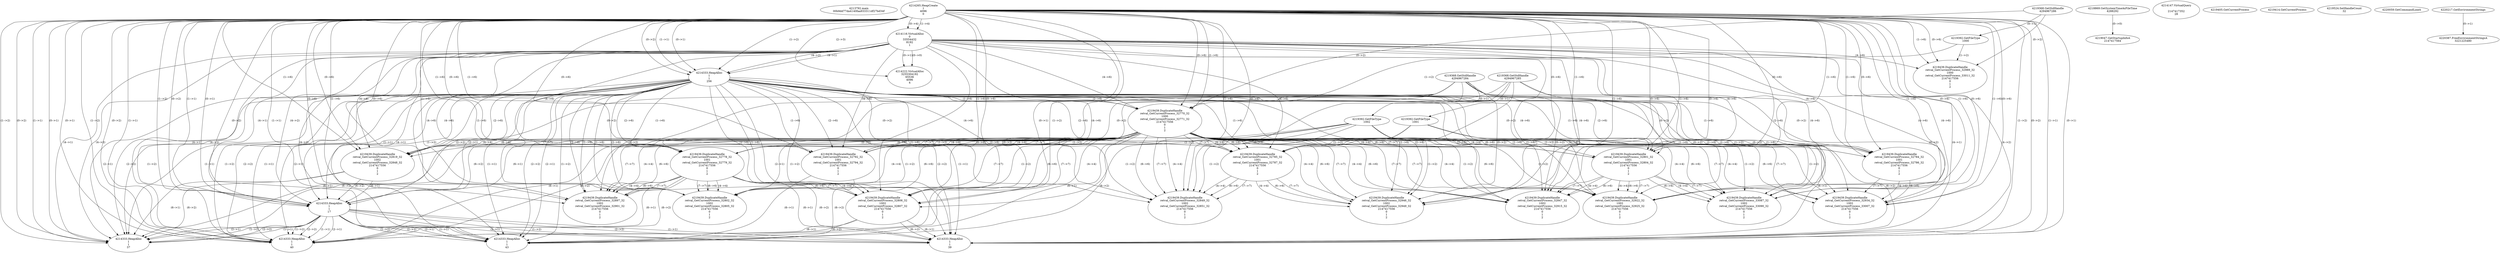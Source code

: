 // Global SCDG with merge call
digraph {
	0 [label="4213792.main
00b9dd77da4140faa933311df27bd34f"]
	1 [label="4214265.HeapCreate
1
4096
0"]
	2 [label="4218869.GetSystemTimeAsFileTime
4288292"]
	3 [label="4214116.VirtualAlloc
0
33554432
8192
1"]
	1 -> 3 [label="(1-->4)"]
	1 -> 3 [label="(0-->4)"]
	4 [label="4214147.VirtualQuery

2147417352
28"]
	5 [label="4214222.VirtualAlloc
3255304192
65536
4096
4"]
	3 -> 5 [label="(0-->1)"]
	1 -> 5 [label="(2-->3)"]
	3 -> 5 [label="(0-->0)"]
	6 [label="4219047.GetStartupInfoA
2147417564"]
	2 -> 6 [label="(0-->0)"]
	7 [label="4219368.GetStdHandle
4294967286"]
	8 [label="4219392.GetFileType
1000"]
	7 -> 8 [label="(0-->1)"]
	9 [label="4219405.GetCurrentProcess
"]
	10 [label="4219414.GetCurrentProcess
"]
	11 [label="4219439.DuplicateHandle
retval_GetCurrentProcess_32989_32
1000
retval_GetCurrentProcess_33011_32
2147417556
0
1
2"]
	7 -> 11 [label="(0-->2)"]
	8 -> 11 [label="(1-->2)"]
	1 -> 11 [label="(1-->6)"]
	1 -> 11 [label="(0-->6)"]
	3 -> 11 [label="(4-->6)"]
	12 [label="4214333.HeapAlloc
1
1
256"]
	1 -> 12 [label="(1-->1)"]
	1 -> 12 [label="(0-->1)"]
	3 -> 12 [label="(4-->1)"]
	1 -> 12 [label="(1-->2)"]
	1 -> 12 [label="(0-->2)"]
	3 -> 12 [label="(4-->2)"]
	13 [label="4219439.DuplicateHandle
retval_GetCurrentProcess_32770_32
1000
retval_GetCurrentProcess_32771_32
2147417556
0
1
2"]
	7 -> 13 [label="(0-->2)"]
	8 -> 13 [label="(1-->2)"]
	1 -> 13 [label="(1-->6)"]
	1 -> 13 [label="(0-->6)"]
	3 -> 13 [label="(4-->6)"]
	12 -> 13 [label="(1-->6)"]
	12 -> 13 [label="(2-->6)"]
	14 [label="4219368.GetStdHandle
4294967285"]
	15 [label="4219392.GetFileType
1001"]
	14 -> 15 [label="(0-->1)"]
	16 [label="4219368.GetStdHandle
4294967284"]
	17 [label="4219392.GetFileType
1002"]
	16 -> 17 [label="(0-->1)"]
	18 [label="4219439.DuplicateHandle
retval_GetCurrentProcess_32819_32
1002
retval_GetCurrentProcess_32848_32
2147417556
0
1
2"]
	16 -> 18 [label="(0-->2)"]
	17 -> 18 [label="(1-->2)"]
	13 -> 18 [label="(4-->4)"]
	1 -> 18 [label="(1-->6)"]
	1 -> 18 [label="(0-->6)"]
	3 -> 18 [label="(4-->6)"]
	12 -> 18 [label="(1-->6)"]
	12 -> 18 [label="(2-->6)"]
	13 -> 18 [label="(6-->6)"]
	13 -> 18 [label="(7-->7)"]
	19 [label="4219524.SetHandleCount
32"]
	20 [label="4220059.GetCommandLineA
"]
	21 [label="4214333.HeapAlloc
1
1
17"]
	1 -> 21 [label="(1-->1)"]
	1 -> 21 [label="(0-->1)"]
	3 -> 21 [label="(4-->1)"]
	12 -> 21 [label="(1-->1)"]
	12 -> 21 [label="(2-->1)"]
	13 -> 21 [label="(6-->1)"]
	18 -> 21 [label="(6-->1)"]
	1 -> 21 [label="(1-->2)"]
	1 -> 21 [label="(0-->2)"]
	3 -> 21 [label="(4-->2)"]
	12 -> 21 [label="(1-->2)"]
	12 -> 21 [label="(2-->2)"]
	13 -> 21 [label="(6-->2)"]
	18 -> 21 [label="(6-->2)"]
	22 [label="4220217.GetEnvironmentStrings
"]
	23 [label="4214333.HeapAlloc
1
1
37"]
	1 -> 23 [label="(1-->1)"]
	1 -> 23 [label="(0-->1)"]
	3 -> 23 [label="(4-->1)"]
	12 -> 23 [label="(1-->1)"]
	12 -> 23 [label="(2-->1)"]
	13 -> 23 [label="(6-->1)"]
	18 -> 23 [label="(6-->1)"]
	21 -> 23 [label="(1-->1)"]
	21 -> 23 [label="(2-->1)"]
	1 -> 23 [label="(1-->2)"]
	1 -> 23 [label="(0-->2)"]
	3 -> 23 [label="(4-->2)"]
	12 -> 23 [label="(1-->2)"]
	12 -> 23 [label="(2-->2)"]
	13 -> 23 [label="(6-->2)"]
	18 -> 23 [label="(6-->2)"]
	21 -> 23 [label="(1-->2)"]
	21 -> 23 [label="(2-->2)"]
	24 [label="4219439.DuplicateHandle
retval_GetCurrentProcess_32792_32
1001
retval_GetCurrentProcess_32794_32
2147417556
0
1
2"]
	14 -> 24 [label="(0-->2)"]
	15 -> 24 [label="(1-->2)"]
	13 -> 24 [label="(4-->4)"]
	1 -> 24 [label="(1-->6)"]
	1 -> 24 [label="(0-->6)"]
	3 -> 24 [label="(4-->6)"]
	12 -> 24 [label="(1-->6)"]
	12 -> 24 [label="(2-->6)"]
	13 -> 24 [label="(6-->6)"]
	13 -> 24 [label="(7-->7)"]
	25 [label="4214333.HeapAlloc
1
1
43"]
	1 -> 25 [label="(1-->1)"]
	1 -> 25 [label="(0-->1)"]
	3 -> 25 [label="(4-->1)"]
	12 -> 25 [label="(1-->1)"]
	12 -> 25 [label="(2-->1)"]
	13 -> 25 [label="(6-->1)"]
	21 -> 25 [label="(1-->1)"]
	21 -> 25 [label="(2-->1)"]
	24 -> 25 [label="(6-->1)"]
	1 -> 25 [label="(1-->2)"]
	1 -> 25 [label="(0-->2)"]
	3 -> 25 [label="(4-->2)"]
	12 -> 25 [label="(1-->2)"]
	12 -> 25 [label="(2-->2)"]
	13 -> 25 [label="(6-->2)"]
	21 -> 25 [label="(1-->2)"]
	21 -> 25 [label="(2-->2)"]
	24 -> 25 [label="(6-->2)"]
	26 [label="4219439.DuplicateHandle
retval_GetCurrentProcess_32778_32
1001
retval_GetCurrentProcess_32779_32
2147417556
0
1
2"]
	14 -> 26 [label="(0-->2)"]
	15 -> 26 [label="(1-->2)"]
	13 -> 26 [label="(4-->4)"]
	1 -> 26 [label="(1-->6)"]
	1 -> 26 [label="(0-->6)"]
	3 -> 26 [label="(4-->6)"]
	12 -> 26 [label="(1-->6)"]
	12 -> 26 [label="(2-->6)"]
	13 -> 26 [label="(6-->6)"]
	13 -> 26 [label="(7-->7)"]
	27 [label="4219439.DuplicateHandle
retval_GetCurrentProcess_32806_32
1002
retval_GetCurrentProcess_32807_32
2147417556
0
1
2"]
	16 -> 27 [label="(0-->2)"]
	17 -> 27 [label="(1-->2)"]
	13 -> 27 [label="(4-->4)"]
	26 -> 27 [label="(4-->4)"]
	1 -> 27 [label="(1-->6)"]
	1 -> 27 [label="(0-->6)"]
	3 -> 27 [label="(4-->6)"]
	12 -> 27 [label="(1-->6)"]
	12 -> 27 [label="(2-->6)"]
	13 -> 27 [label="(6-->6)"]
	26 -> 27 [label="(6-->6)"]
	13 -> 27 [label="(7-->7)"]
	26 -> 27 [label="(7-->7)"]
	28 [label="4214333.HeapAlloc
1
1
40"]
	1 -> 28 [label="(1-->1)"]
	1 -> 28 [label="(0-->1)"]
	3 -> 28 [label="(4-->1)"]
	12 -> 28 [label="(1-->1)"]
	12 -> 28 [label="(2-->1)"]
	13 -> 28 [label="(6-->1)"]
	21 -> 28 [label="(1-->1)"]
	21 -> 28 [label="(2-->1)"]
	26 -> 28 [label="(6-->1)"]
	27 -> 28 [label="(6-->1)"]
	1 -> 28 [label="(1-->2)"]
	1 -> 28 [label="(0-->2)"]
	3 -> 28 [label="(4-->2)"]
	12 -> 28 [label="(1-->2)"]
	12 -> 28 [label="(2-->2)"]
	13 -> 28 [label="(6-->2)"]
	21 -> 28 [label="(1-->2)"]
	21 -> 28 [label="(2-->2)"]
	26 -> 28 [label="(6-->2)"]
	27 -> 28 [label="(6-->2)"]
	29 [label="4214333.HeapAlloc
1
1
39"]
	1 -> 29 [label="(1-->1)"]
	1 -> 29 [label="(0-->1)"]
	3 -> 29 [label="(4-->1)"]
	12 -> 29 [label="(1-->1)"]
	12 -> 29 [label="(2-->1)"]
	13 -> 29 [label="(6-->1)"]
	21 -> 29 [label="(1-->1)"]
	21 -> 29 [label="(2-->1)"]
	26 -> 29 [label="(6-->1)"]
	27 -> 29 [label="(6-->1)"]
	1 -> 29 [label="(1-->2)"]
	1 -> 29 [label="(0-->2)"]
	3 -> 29 [label="(4-->2)"]
	12 -> 29 [label="(1-->2)"]
	12 -> 29 [label="(2-->2)"]
	13 -> 29 [label="(6-->2)"]
	21 -> 29 [label="(1-->2)"]
	21 -> 29 [label="(2-->2)"]
	26 -> 29 [label="(6-->2)"]
	27 -> 29 [label="(6-->2)"]
	30 [label="4220387.FreeEnvironmentStringsA
3221225480"]
	22 -> 30 [label="(0-->1)"]
	31 [label="4219439.DuplicateHandle
retval_GetCurrentProcess_32802_32
1002
retval_GetCurrentProcess_32805_32
2147417556
0
1
2"]
	16 -> 31 [label="(0-->2)"]
	17 -> 31 [label="(1-->2)"]
	13 -> 31 [label="(4-->4)"]
	26 -> 31 [label="(4-->4)"]
	1 -> 31 [label="(1-->6)"]
	1 -> 31 [label="(0-->6)"]
	3 -> 31 [label="(4-->6)"]
	12 -> 31 [label="(1-->6)"]
	12 -> 31 [label="(2-->6)"]
	13 -> 31 [label="(6-->6)"]
	26 -> 31 [label="(6-->6)"]
	13 -> 31 [label="(7-->7)"]
	26 -> 31 [label="(7-->7)"]
	32 [label="4219439.DuplicateHandle
retval_GetCurrentProcess_32785_32
1001
retval_GetCurrentProcess_32787_32
2147417556
0
1
2"]
	14 -> 32 [label="(0-->2)"]
	15 -> 32 [label="(1-->2)"]
	13 -> 32 [label="(4-->4)"]
	1 -> 32 [label="(1-->6)"]
	1 -> 32 [label="(0-->6)"]
	3 -> 32 [label="(4-->6)"]
	12 -> 32 [label="(1-->6)"]
	12 -> 32 [label="(2-->6)"]
	13 -> 32 [label="(6-->6)"]
	13 -> 32 [label="(7-->7)"]
	33 [label="4219439.DuplicateHandle
retval_GetCurrentProcess_32849_32
1002
retval_GetCurrentProcess_32851_32
2147417556
0
1
2"]
	16 -> 33 [label="(0-->2)"]
	17 -> 33 [label="(1-->2)"]
	13 -> 33 [label="(4-->4)"]
	32 -> 33 [label="(4-->4)"]
	1 -> 33 [label="(1-->6)"]
	1 -> 33 [label="(0-->6)"]
	3 -> 33 [label="(4-->6)"]
	12 -> 33 [label="(1-->6)"]
	12 -> 33 [label="(2-->6)"]
	13 -> 33 [label="(6-->6)"]
	32 -> 33 [label="(6-->6)"]
	13 -> 33 [label="(7-->7)"]
	32 -> 33 [label="(7-->7)"]
	34 [label="4219439.DuplicateHandle
retval_GetCurrentProcess_32897_32
1002
retval_GetCurrentProcess_32901_32
2147417556
0
1
2"]
	16 -> 34 [label="(0-->2)"]
	17 -> 34 [label="(1-->2)"]
	13 -> 34 [label="(4-->4)"]
	26 -> 34 [label="(4-->4)"]
	1 -> 34 [label="(1-->6)"]
	1 -> 34 [label="(0-->6)"]
	3 -> 34 [label="(4-->6)"]
	12 -> 34 [label="(1-->6)"]
	12 -> 34 [label="(2-->6)"]
	13 -> 34 [label="(6-->6)"]
	26 -> 34 [label="(6-->6)"]
	13 -> 34 [label="(7-->7)"]
	26 -> 34 [label="(7-->7)"]
	35 [label="4219439.DuplicateHandle
retval_GetCurrentProcess_32801_32
1001
retval_GetCurrentProcess_32804_32
2147417556
0
1
2"]
	14 -> 35 [label="(0-->2)"]
	15 -> 35 [label="(1-->2)"]
	13 -> 35 [label="(4-->4)"]
	1 -> 35 [label="(1-->6)"]
	1 -> 35 [label="(0-->6)"]
	3 -> 35 [label="(4-->6)"]
	12 -> 35 [label="(1-->6)"]
	12 -> 35 [label="(2-->6)"]
	13 -> 35 [label="(6-->6)"]
	13 -> 35 [label="(7-->7)"]
	36 [label="4219439.DuplicateHandle
retval_GetCurrentProcess_32847_32
1002
retval_GetCurrentProcess_32915_32
2147417556
0
1
2"]
	16 -> 36 [label="(0-->2)"]
	17 -> 36 [label="(1-->2)"]
	13 -> 36 [label="(4-->4)"]
	35 -> 36 [label="(4-->4)"]
	1 -> 36 [label="(1-->6)"]
	1 -> 36 [label="(0-->6)"]
	3 -> 36 [label="(4-->6)"]
	12 -> 36 [label="(1-->6)"]
	12 -> 36 [label="(2-->6)"]
	13 -> 36 [label="(6-->6)"]
	35 -> 36 [label="(6-->6)"]
	13 -> 36 [label="(7-->7)"]
	35 -> 36 [label="(7-->7)"]
	37 [label="4219439.DuplicateHandle
retval_GetCurrentProcess_32946_32
1002
retval_GetCurrentProcess_32949_32
2147417556
0
1
2"]
	16 -> 37 [label="(0-->2)"]
	17 -> 37 [label="(1-->2)"]
	13 -> 37 [label="(4-->4)"]
	32 -> 37 [label="(4-->4)"]
	1 -> 37 [label="(1-->6)"]
	1 -> 37 [label="(0-->6)"]
	3 -> 37 [label="(4-->6)"]
	12 -> 37 [label="(1-->6)"]
	12 -> 37 [label="(2-->6)"]
	13 -> 37 [label="(6-->6)"]
	32 -> 37 [label="(6-->6)"]
	13 -> 37 [label="(7-->7)"]
	32 -> 37 [label="(7-->7)"]
	38 [label="4219439.DuplicateHandle
retval_GetCurrentProcess_32922_32
1002
retval_GetCurrentProcess_32925_32
2147417556
0
1
2"]
	16 -> 38 [label="(0-->2)"]
	17 -> 38 [label="(1-->2)"]
	13 -> 38 [label="(4-->4)"]
	35 -> 38 [label="(4-->4)"]
	1 -> 38 [label="(1-->6)"]
	1 -> 38 [label="(0-->6)"]
	3 -> 38 [label="(4-->6)"]
	12 -> 38 [label="(1-->6)"]
	12 -> 38 [label="(2-->6)"]
	13 -> 38 [label="(6-->6)"]
	35 -> 38 [label="(6-->6)"]
	13 -> 38 [label="(7-->7)"]
	35 -> 38 [label="(7-->7)"]
	39 [label="4219439.DuplicateHandle
retval_GetCurrentProcess_32784_32
1001
retval_GetCurrentProcess_32786_32
2147417556
0
1
2"]
	14 -> 39 [label="(0-->2)"]
	15 -> 39 [label="(1-->2)"]
	13 -> 39 [label="(4-->4)"]
	1 -> 39 [label="(1-->6)"]
	1 -> 39 [label="(0-->6)"]
	3 -> 39 [label="(4-->6)"]
	12 -> 39 [label="(1-->6)"]
	12 -> 39 [label="(2-->6)"]
	13 -> 39 [label="(6-->6)"]
	13 -> 39 [label="(7-->7)"]
	40 [label="4219439.DuplicateHandle
retval_GetCurrentProcess_32934_32
1002
retval_GetCurrentProcess_33007_32
2147417556
0
1
2"]
	16 -> 40 [label="(0-->2)"]
	17 -> 40 [label="(1-->2)"]
	13 -> 40 [label="(4-->4)"]
	39 -> 40 [label="(4-->4)"]
	1 -> 40 [label="(1-->6)"]
	1 -> 40 [label="(0-->6)"]
	3 -> 40 [label="(4-->6)"]
	12 -> 40 [label="(1-->6)"]
	12 -> 40 [label="(2-->6)"]
	13 -> 40 [label="(6-->6)"]
	39 -> 40 [label="(6-->6)"]
	13 -> 40 [label="(7-->7)"]
	39 -> 40 [label="(7-->7)"]
	41 [label="4219439.DuplicateHandle
retval_GetCurrentProcess_33087_32
1002
retval_GetCurrentProcess_33090_32
2147417556
0
1
2"]
	16 -> 41 [label="(0-->2)"]
	17 -> 41 [label="(1-->2)"]
	13 -> 41 [label="(4-->4)"]
	35 -> 41 [label="(4-->4)"]
	1 -> 41 [label="(1-->6)"]
	1 -> 41 [label="(0-->6)"]
	3 -> 41 [label="(4-->6)"]
	12 -> 41 [label="(1-->6)"]
	12 -> 41 [label="(2-->6)"]
	13 -> 41 [label="(6-->6)"]
	35 -> 41 [label="(6-->6)"]
	13 -> 41 [label="(7-->7)"]
	35 -> 41 [label="(7-->7)"]
}
